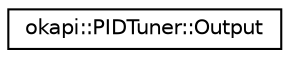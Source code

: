 digraph "Graphical Class Hierarchy"
{
 // LATEX_PDF_SIZE
  edge [fontname="Helvetica",fontsize="10",labelfontname="Helvetica",labelfontsize="10"];
  node [fontname="Helvetica",fontsize="10",shape=record];
  rankdir="LR";
  Node0 [label="okapi::PIDTuner::Output",height=0.2,width=0.4,color="black", fillcolor="white", style="filled",URL="$structokapi_1_1PIDTuner_1_1Output.html",tooltip=" "];
}
